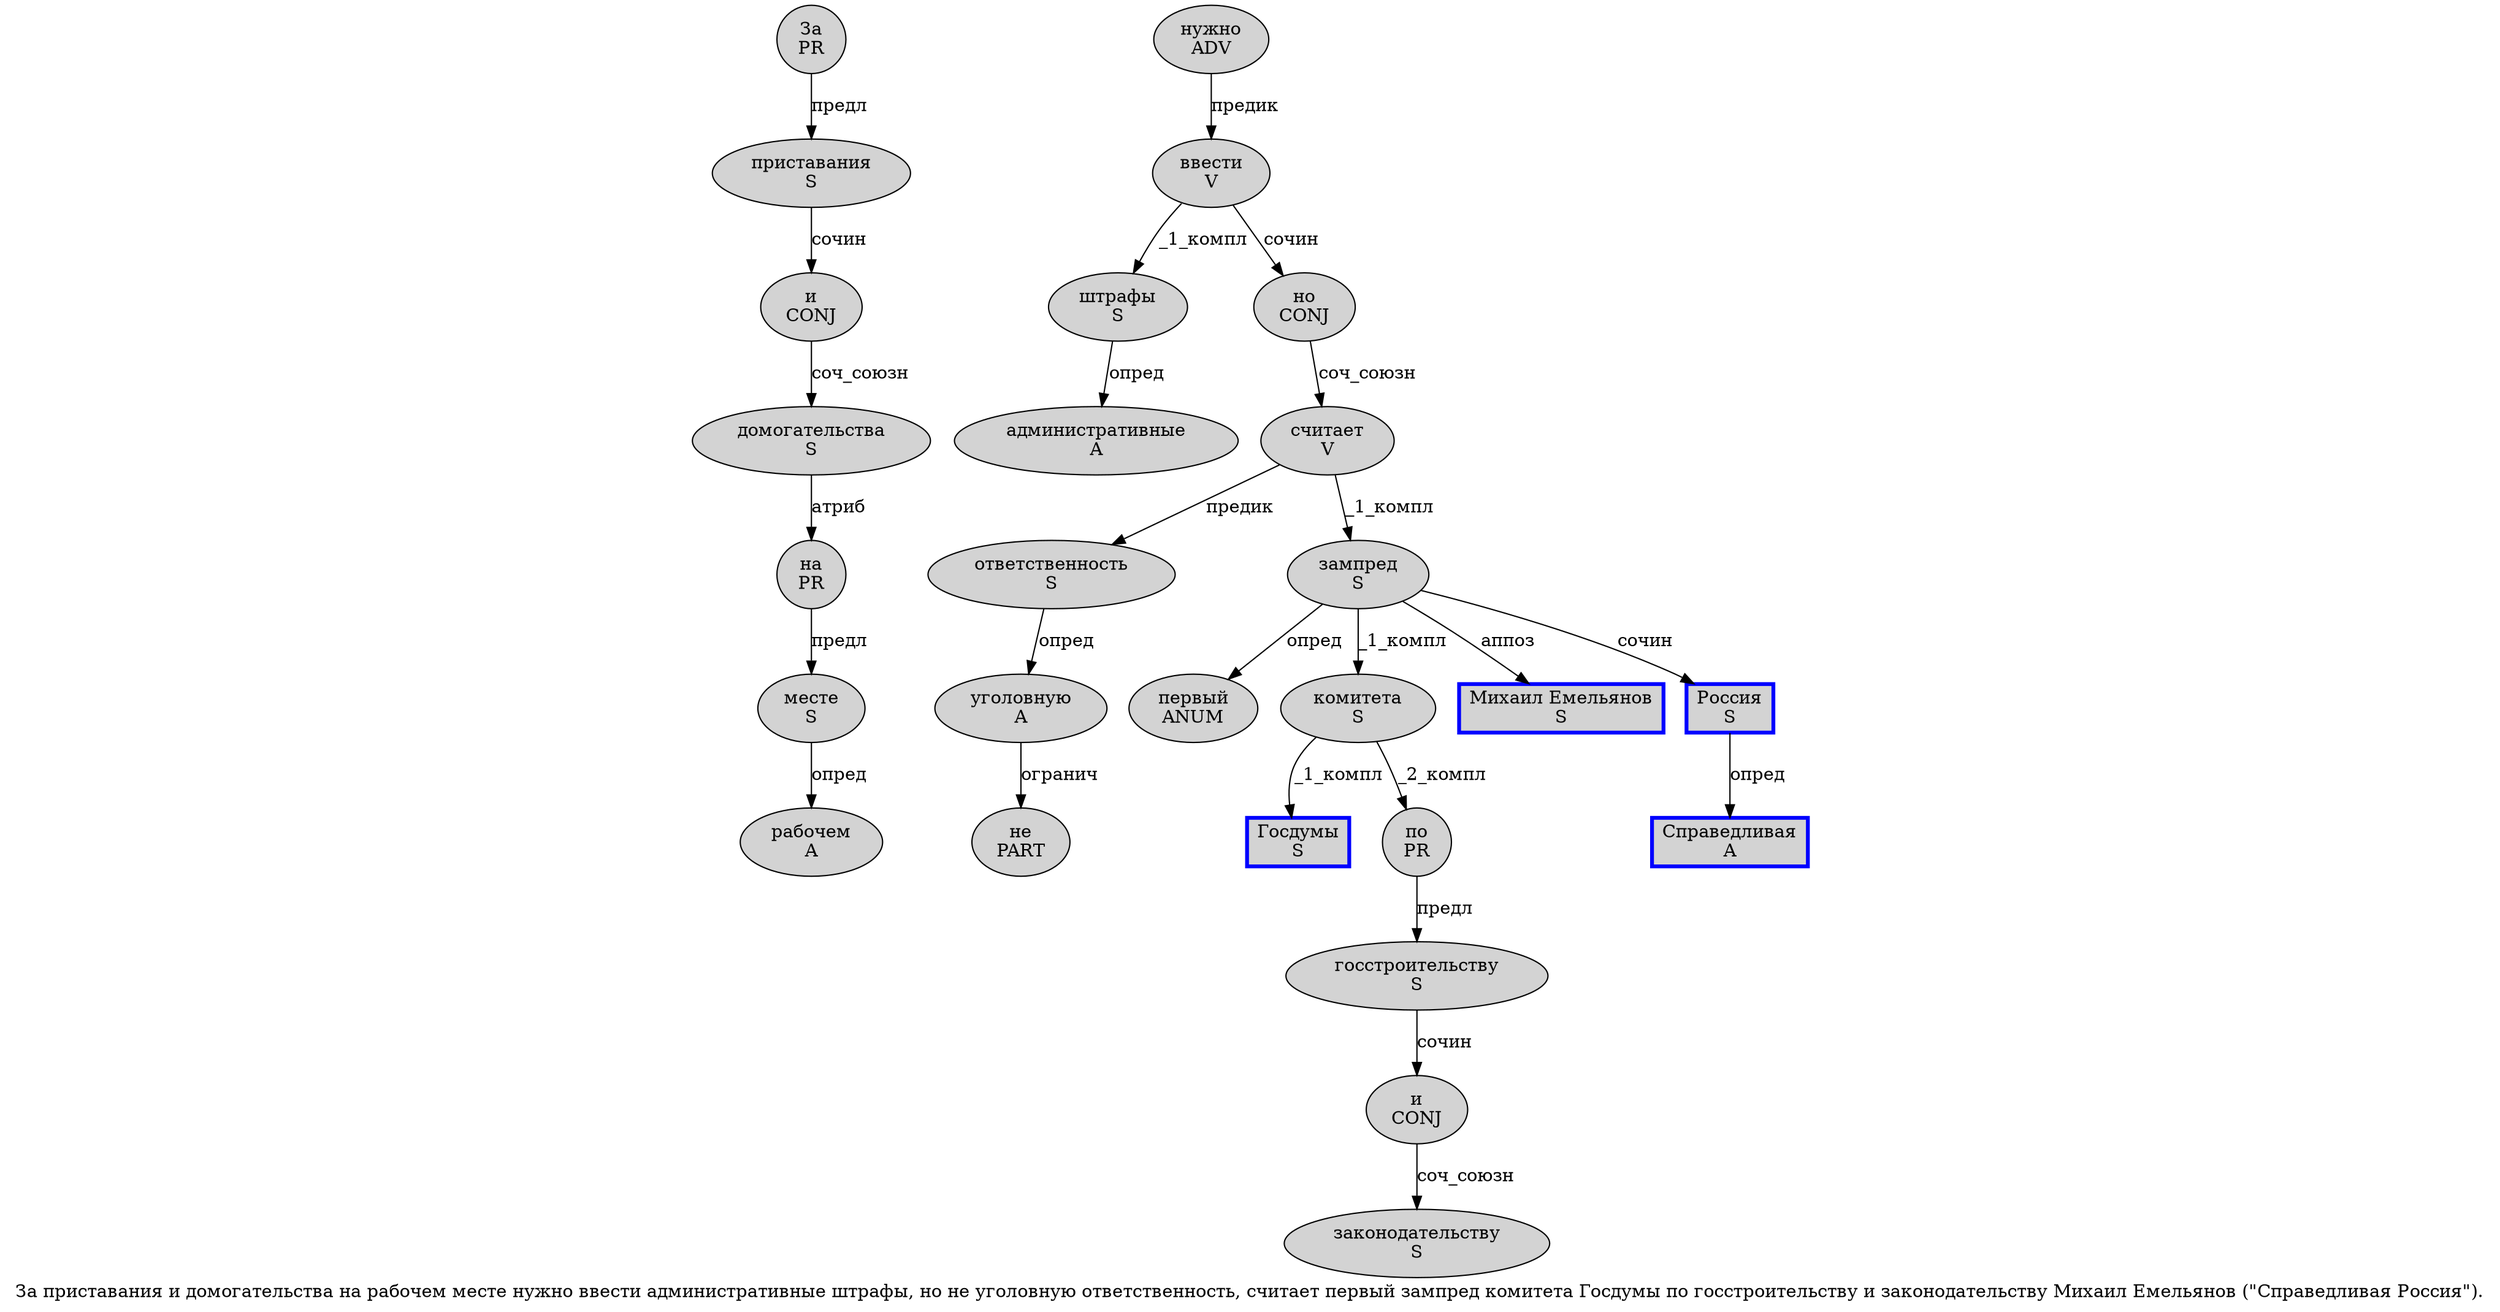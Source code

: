 digraph SENTENCE_1106 {
	graph [label="За приставания и домогательства на рабочем месте нужно ввести административные штрафы, но не уголовную ответственность, считает первый зампред комитета Госдумы по госстроительству и законодательству Михаил Емельянов (\"Справедливая Россия\")."]
	node [style=filled]
		0 [label="За
PR" color="" fillcolor=lightgray penwidth=1 shape=ellipse]
		1 [label="приставания
S" color="" fillcolor=lightgray penwidth=1 shape=ellipse]
		2 [label="и
CONJ" color="" fillcolor=lightgray penwidth=1 shape=ellipse]
		3 [label="домогательства
S" color="" fillcolor=lightgray penwidth=1 shape=ellipse]
		4 [label="на
PR" color="" fillcolor=lightgray penwidth=1 shape=ellipse]
		5 [label="рабочем
A" color="" fillcolor=lightgray penwidth=1 shape=ellipse]
		6 [label="месте
S" color="" fillcolor=lightgray penwidth=1 shape=ellipse]
		7 [label="нужно
ADV" color="" fillcolor=lightgray penwidth=1 shape=ellipse]
		8 [label="ввести
V" color="" fillcolor=lightgray penwidth=1 shape=ellipse]
		9 [label="административные
A" color="" fillcolor=lightgray penwidth=1 shape=ellipse]
		10 [label="штрафы
S" color="" fillcolor=lightgray penwidth=1 shape=ellipse]
		12 [label="но
CONJ" color="" fillcolor=lightgray penwidth=1 shape=ellipse]
		13 [label="не
PART" color="" fillcolor=lightgray penwidth=1 shape=ellipse]
		14 [label="уголовную
A" color="" fillcolor=lightgray penwidth=1 shape=ellipse]
		15 [label="ответственность
S" color="" fillcolor=lightgray penwidth=1 shape=ellipse]
		17 [label="считает
V" color="" fillcolor=lightgray penwidth=1 shape=ellipse]
		18 [label="первый
ANUM" color="" fillcolor=lightgray penwidth=1 shape=ellipse]
		19 [label="зампред
S" color="" fillcolor=lightgray penwidth=1 shape=ellipse]
		20 [label="комитета
S" color="" fillcolor=lightgray penwidth=1 shape=ellipse]
		21 [label="Госдумы
S" color=blue fillcolor=lightgray penwidth=3 shape=box]
		22 [label="по
PR" color="" fillcolor=lightgray penwidth=1 shape=ellipse]
		23 [label="госстроительству
S" color="" fillcolor=lightgray penwidth=1 shape=ellipse]
		24 [label="и
CONJ" color="" fillcolor=lightgray penwidth=1 shape=ellipse]
		25 [label="законодательству
S" color="" fillcolor=lightgray penwidth=1 shape=ellipse]
		26 [label="Михаил Емельянов
S" color=blue fillcolor=lightgray penwidth=3 shape=box]
		29 [label="Справедливая
A" color=blue fillcolor=lightgray penwidth=3 shape=box]
		30 [label="Россия
S" color=blue fillcolor=lightgray penwidth=3 shape=box]
			10 -> 9 [label="опред"]
			2 -> 3 [label="соч_союзн"]
			14 -> 13 [label="огранич"]
			1 -> 2 [label="сочин"]
			12 -> 17 [label="соч_союзн"]
			17 -> 15 [label="предик"]
			17 -> 19 [label="_1_компл"]
			7 -> 8 [label="предик"]
			19 -> 18 [label="опред"]
			19 -> 20 [label="_1_компл"]
			19 -> 26 [label="аппоз"]
			19 -> 30 [label="сочин"]
			3 -> 4 [label="атриб"]
			8 -> 10 [label="_1_компл"]
			8 -> 12 [label="сочин"]
			20 -> 21 [label="_1_компл"]
			20 -> 22 [label="_2_компл"]
			22 -> 23 [label="предл"]
			0 -> 1 [label="предл"]
			23 -> 24 [label="сочин"]
			15 -> 14 [label="опред"]
			24 -> 25 [label="соч_союзн"]
			6 -> 5 [label="опред"]
			4 -> 6 [label="предл"]
			30 -> 29 [label="опред"]
}